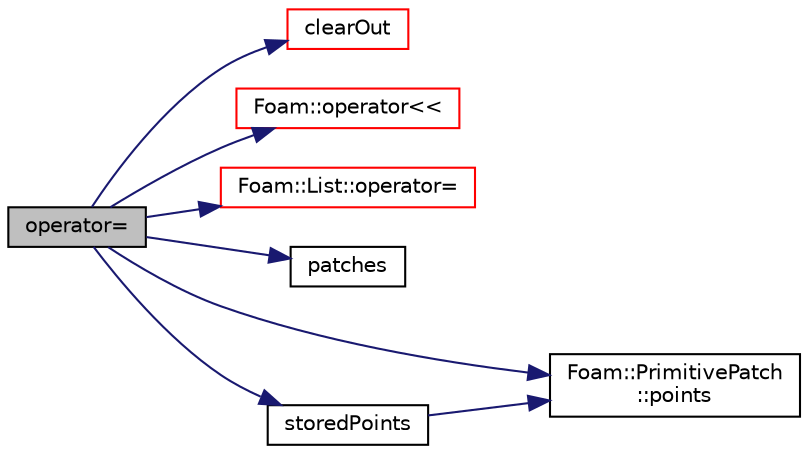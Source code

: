 digraph "operator="
{
  bgcolor="transparent";
  edge [fontname="Helvetica",fontsize="10",labelfontname="Helvetica",labelfontsize="10"];
  node [fontname="Helvetica",fontsize="10",shape=record];
  rankdir="LR";
  Node1 [label="operator=",height=0.2,width=0.4,color="black", fillcolor="grey75", style="filled", fontcolor="black"];
  Node1 -> Node2 [color="midnightblue",fontsize="10",style="solid",fontname="Helvetica"];
  Node2 [label="clearOut",height=0.2,width=0.4,color="red",URL="$a02693.html#af320697688df08f1438d37a86bcaf25d"];
  Node1 -> Node3 [color="midnightblue",fontsize="10",style="solid",fontname="Helvetica"];
  Node3 [label="Foam::operator\<\<",height=0.2,width=0.4,color="red",URL="$a10758.html#ae86a76a63deefbe1a4490c873ad8e1b2"];
  Node1 -> Node4 [color="midnightblue",fontsize="10",style="solid",fontname="Helvetica"];
  Node4 [label="Foam::List::operator=",height=0.2,width=0.4,color="red",URL="$a01366.html#acee9055809b8048a6b1f04702120facd",tooltip="Assignment from UList operator. Takes linear time. "];
  Node1 -> Node5 [color="midnightblue",fontsize="10",style="solid",fontname="Helvetica"];
  Node5 [label="patches",height=0.2,width=0.4,color="black",URL="$a02693.html#a40a43f76fd50b5f1cd1c242669a14406"];
  Node1 -> Node6 [color="midnightblue",fontsize="10",style="solid",fontname="Helvetica"];
  Node6 [label="Foam::PrimitivePatch\l::points",height=0.2,width=0.4,color="black",URL="$a01976.html#a1f42f31bcf706357682dcf097255b544",tooltip="Return reference to global points. "];
  Node1 -> Node7 [color="midnightblue",fontsize="10",style="solid",fontname="Helvetica"];
  Node7 [label="storedPoints",height=0.2,width=0.4,color="black",URL="$a02693.html#a42d63b7b3dcf589fbe1c4cd2bc8e3d9b",tooltip="Non-const access to global points. "];
  Node7 -> Node6 [color="midnightblue",fontsize="10",style="solid",fontname="Helvetica"];
}
